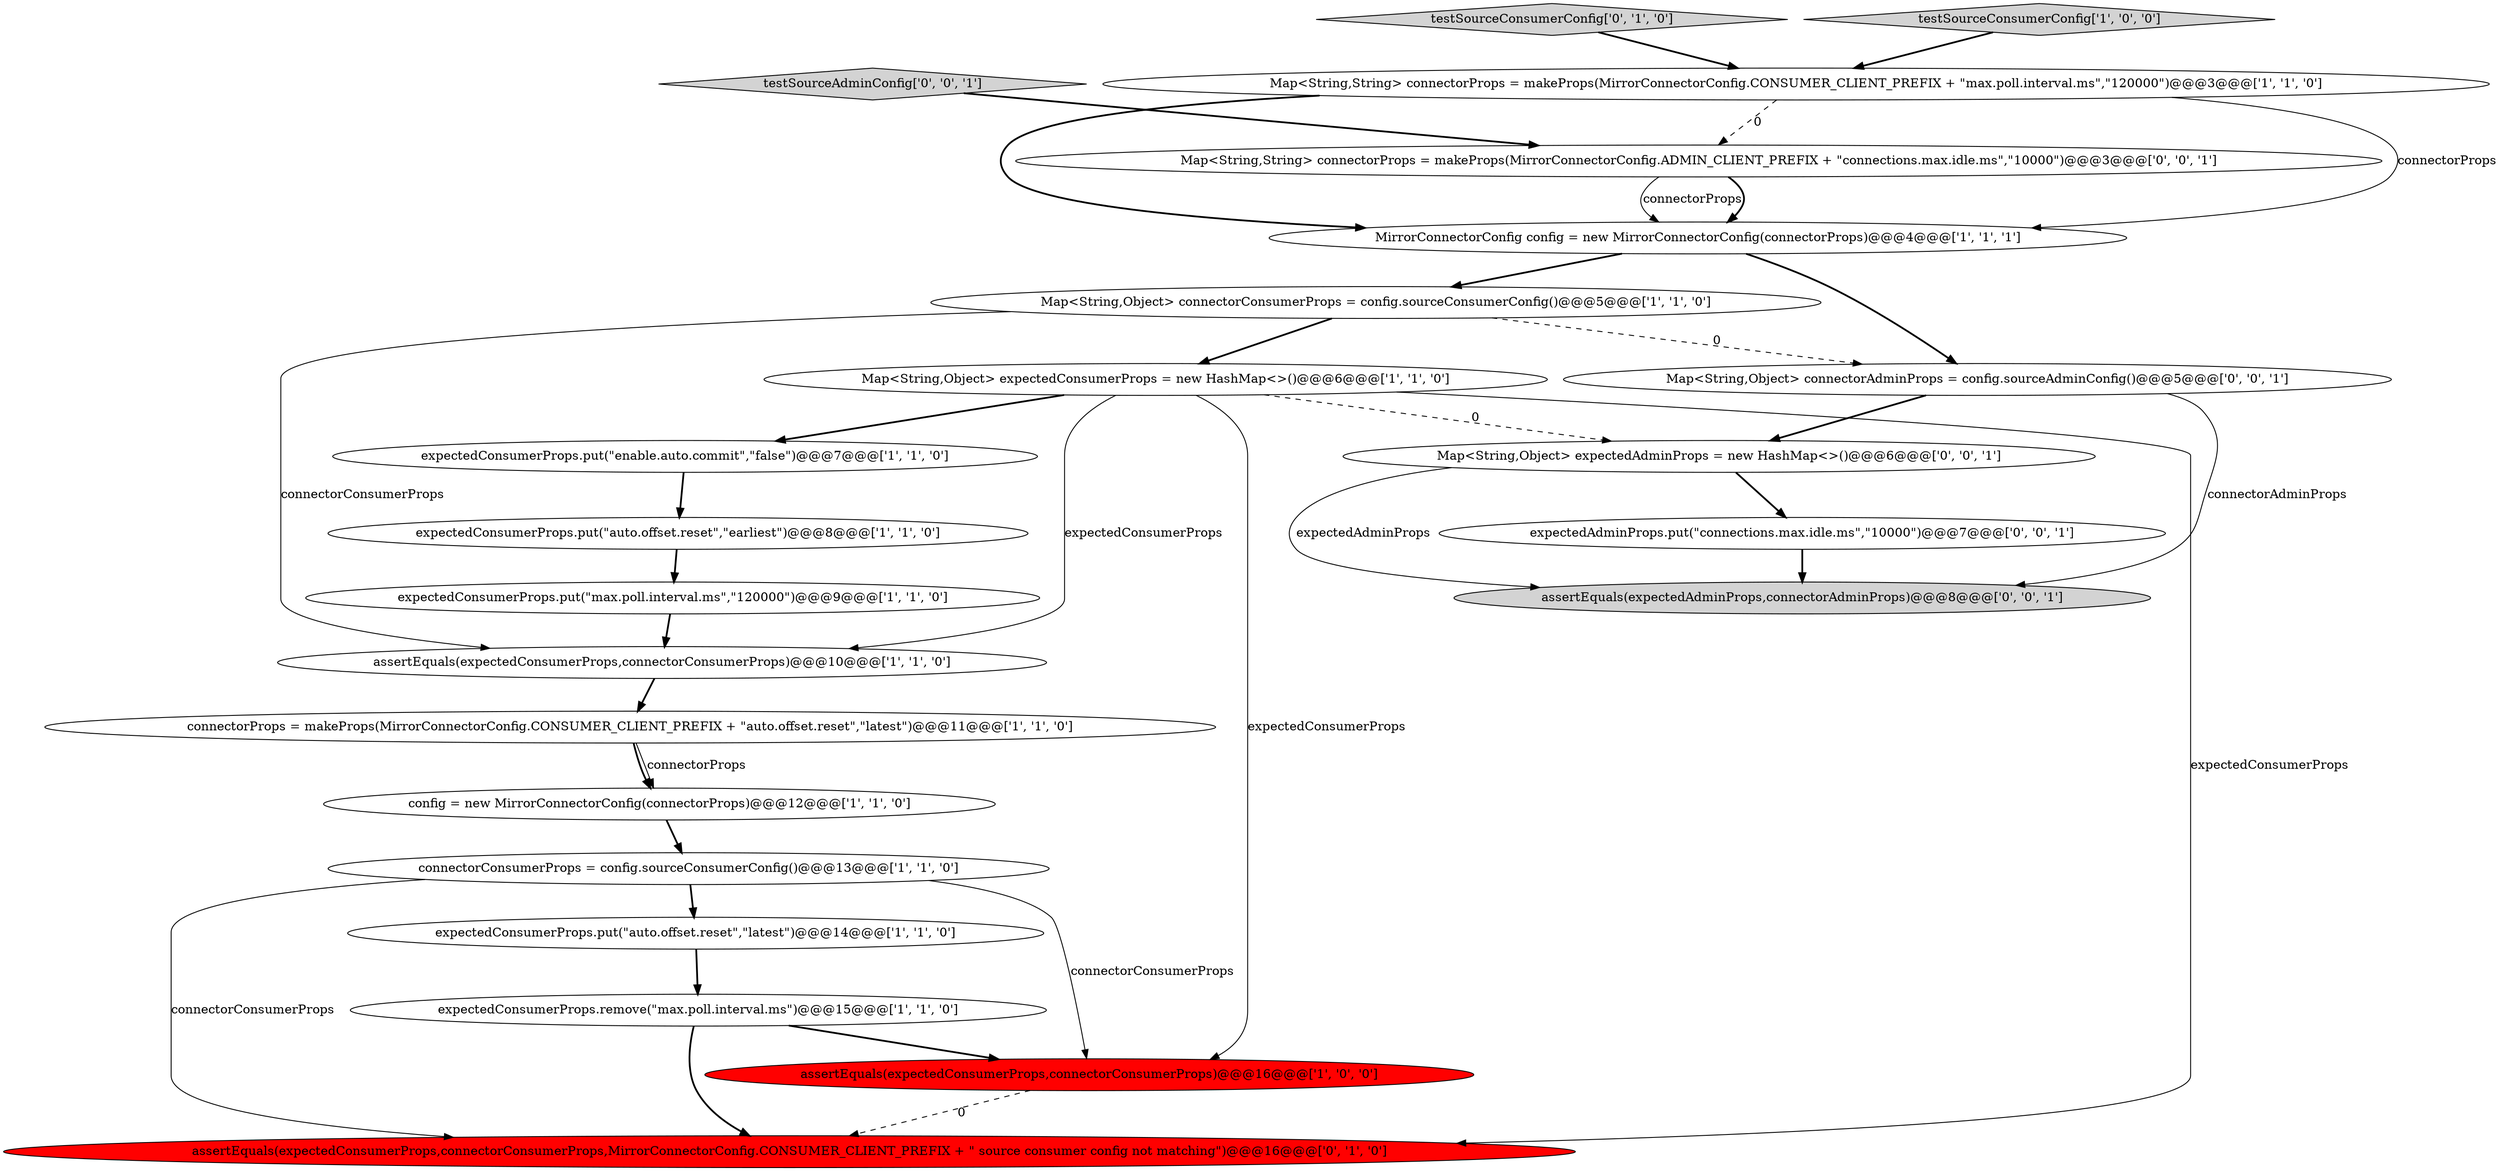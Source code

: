 digraph {
3 [style = filled, label = "Map<String,Object> connectorConsumerProps = config.sourceConsumerConfig()@@@5@@@['1', '1', '0']", fillcolor = white, shape = ellipse image = "AAA0AAABBB1BBB"];
18 [style = filled, label = "Map<String,String> connectorProps = makeProps(MirrorConnectorConfig.ADMIN_CLIENT_PREFIX + \"connections.max.idle.ms\",\"10000\")@@@3@@@['0', '0', '1']", fillcolor = white, shape = ellipse image = "AAA0AAABBB3BBB"];
17 [style = filled, label = "assertEquals(expectedAdminProps,connectorAdminProps)@@@8@@@['0', '0', '1']", fillcolor = lightgray, shape = ellipse image = "AAA0AAABBB3BBB"];
20 [style = filled, label = "Map<String,Object> expectedAdminProps = new HashMap<>()@@@6@@@['0', '0', '1']", fillcolor = white, shape = ellipse image = "AAA0AAABBB3BBB"];
0 [style = filled, label = "connectorProps = makeProps(MirrorConnectorConfig.CONSUMER_CLIENT_PREFIX + \"auto.offset.reset\",\"latest\")@@@11@@@['1', '1', '0']", fillcolor = white, shape = ellipse image = "AAA0AAABBB1BBB"];
6 [style = filled, label = "expectedConsumerProps.put(\"max.poll.interval.ms\",\"120000\")@@@9@@@['1', '1', '0']", fillcolor = white, shape = ellipse image = "AAA0AAABBB1BBB"];
16 [style = filled, label = "testSourceConsumerConfig['0', '1', '0']", fillcolor = lightgray, shape = diamond image = "AAA0AAABBB2BBB"];
11 [style = filled, label = "connectorConsumerProps = config.sourceConsumerConfig()@@@13@@@['1', '1', '0']", fillcolor = white, shape = ellipse image = "AAA0AAABBB1BBB"];
5 [style = filled, label = "expectedConsumerProps.remove(\"max.poll.interval.ms\")@@@15@@@['1', '1', '0']", fillcolor = white, shape = ellipse image = "AAA0AAABBB1BBB"];
9 [style = filled, label = "MirrorConnectorConfig config = new MirrorConnectorConfig(connectorProps)@@@4@@@['1', '1', '1']", fillcolor = white, shape = ellipse image = "AAA0AAABBB1BBB"];
4 [style = filled, label = "assertEquals(expectedConsumerProps,connectorConsumerProps)@@@16@@@['1', '0', '0']", fillcolor = red, shape = ellipse image = "AAA1AAABBB1BBB"];
12 [style = filled, label = "Map<String,Object> expectedConsumerProps = new HashMap<>()@@@6@@@['1', '1', '0']", fillcolor = white, shape = ellipse image = "AAA0AAABBB1BBB"];
19 [style = filled, label = "Map<String,Object> connectorAdminProps = config.sourceAdminConfig()@@@5@@@['0', '0', '1']", fillcolor = white, shape = ellipse image = "AAA0AAABBB3BBB"];
8 [style = filled, label = "assertEquals(expectedConsumerProps,connectorConsumerProps)@@@10@@@['1', '1', '0']", fillcolor = white, shape = ellipse image = "AAA0AAABBB1BBB"];
22 [style = filled, label = "expectedAdminProps.put(\"connections.max.idle.ms\",\"10000\")@@@7@@@['0', '0', '1']", fillcolor = white, shape = ellipse image = "AAA0AAABBB3BBB"];
14 [style = filled, label = "expectedConsumerProps.put(\"enable.auto.commit\",\"false\")@@@7@@@['1', '1', '0']", fillcolor = white, shape = ellipse image = "AAA0AAABBB1BBB"];
15 [style = filled, label = "assertEquals(expectedConsumerProps,connectorConsumerProps,MirrorConnectorConfig.CONSUMER_CLIENT_PREFIX + \" source consumer config not matching\")@@@16@@@['0', '1', '0']", fillcolor = red, shape = ellipse image = "AAA1AAABBB2BBB"];
7 [style = filled, label = "config = new MirrorConnectorConfig(connectorProps)@@@12@@@['1', '1', '0']", fillcolor = white, shape = ellipse image = "AAA0AAABBB1BBB"];
13 [style = filled, label = "testSourceConsumerConfig['1', '0', '0']", fillcolor = lightgray, shape = diamond image = "AAA0AAABBB1BBB"];
21 [style = filled, label = "testSourceAdminConfig['0', '0', '1']", fillcolor = lightgray, shape = diamond image = "AAA0AAABBB3BBB"];
1 [style = filled, label = "expectedConsumerProps.put(\"auto.offset.reset\",\"latest\")@@@14@@@['1', '1', '0']", fillcolor = white, shape = ellipse image = "AAA0AAABBB1BBB"];
2 [style = filled, label = "Map<String,String> connectorProps = makeProps(MirrorConnectorConfig.CONSUMER_CLIENT_PREFIX + \"max.poll.interval.ms\",\"120000\")@@@3@@@['1', '1', '0']", fillcolor = white, shape = ellipse image = "AAA0AAABBB1BBB"];
10 [style = filled, label = "expectedConsumerProps.put(\"auto.offset.reset\",\"earliest\")@@@8@@@['1', '1', '0']", fillcolor = white, shape = ellipse image = "AAA0AAABBB1BBB"];
1->5 [style = bold, label=""];
7->11 [style = bold, label=""];
12->4 [style = solid, label="expectedConsumerProps"];
12->20 [style = dashed, label="0"];
11->1 [style = bold, label=""];
19->20 [style = bold, label=""];
14->10 [style = bold, label=""];
5->15 [style = bold, label=""];
12->15 [style = solid, label="expectedConsumerProps"];
2->9 [style = bold, label=""];
3->12 [style = bold, label=""];
16->2 [style = bold, label=""];
3->8 [style = solid, label="connectorConsumerProps"];
10->6 [style = bold, label=""];
21->18 [style = bold, label=""];
20->17 [style = solid, label="expectedAdminProps"];
20->22 [style = bold, label=""];
0->7 [style = bold, label=""];
12->8 [style = solid, label="expectedConsumerProps"];
3->19 [style = dashed, label="0"];
8->0 [style = bold, label=""];
2->9 [style = solid, label="connectorProps"];
18->9 [style = solid, label="connectorProps"];
11->4 [style = solid, label="connectorConsumerProps"];
4->15 [style = dashed, label="0"];
5->4 [style = bold, label=""];
6->8 [style = bold, label=""];
12->14 [style = bold, label=""];
18->9 [style = bold, label=""];
2->18 [style = dashed, label="0"];
9->19 [style = bold, label=""];
19->17 [style = solid, label="connectorAdminProps"];
0->7 [style = solid, label="connectorProps"];
9->3 [style = bold, label=""];
22->17 [style = bold, label=""];
11->15 [style = solid, label="connectorConsumerProps"];
13->2 [style = bold, label=""];
}
